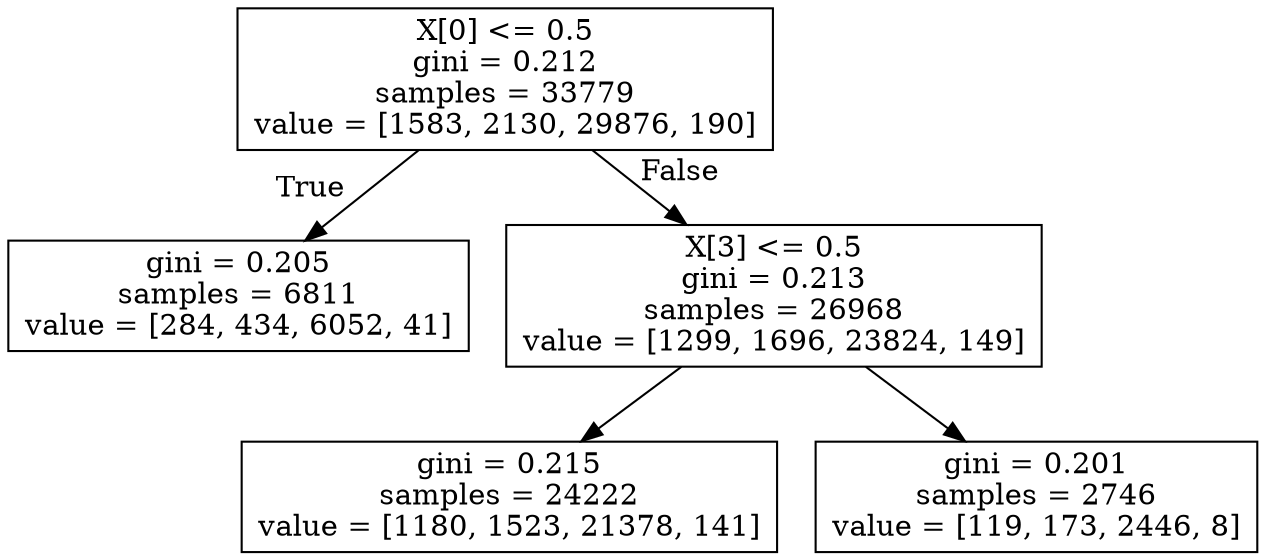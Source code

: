 digraph Tree {
node [shape=box] ;
0 [label="X[0] <= 0.5\ngini = 0.212\nsamples = 33779\nvalue = [1583, 2130, 29876, 190]"] ;
1 [label="gini = 0.205\nsamples = 6811\nvalue = [284, 434, 6052, 41]"] ;
0 -> 1 [labeldistance=2.5, labelangle=45, headlabel="True"] ;
2 [label="X[3] <= 0.5\ngini = 0.213\nsamples = 26968\nvalue = [1299, 1696, 23824, 149]"] ;
0 -> 2 [labeldistance=2.5, labelangle=-45, headlabel="False"] ;
3 [label="gini = 0.215\nsamples = 24222\nvalue = [1180, 1523, 21378, 141]"] ;
2 -> 3 ;
4 [label="gini = 0.201\nsamples = 2746\nvalue = [119, 173, 2446, 8]"] ;
2 -> 4 ;
}